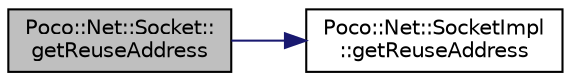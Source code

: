 digraph "Poco::Net::Socket::getReuseAddress"
{
 // LATEX_PDF_SIZE
  edge [fontname="Helvetica",fontsize="10",labelfontname="Helvetica",labelfontsize="10"];
  node [fontname="Helvetica",fontsize="10",shape=record];
  rankdir="LR";
  Node1 [label="Poco::Net::Socket::\lgetReuseAddress",height=0.2,width=0.4,color="black", fillcolor="grey75", style="filled", fontcolor="black",tooltip="Sets the value of the SO_REUSEADDR socket option."];
  Node1 -> Node2 [color="midnightblue",fontsize="10",style="solid",fontname="Helvetica"];
  Node2 [label="Poco::Net::SocketImpl\l::getReuseAddress",height=0.2,width=0.4,color="black", fillcolor="white", style="filled",URL="$classPoco_1_1Net_1_1SocketImpl.html#a5f3f9c10cbdb05c03455ac64ebb9787d",tooltip="Sets the value of the SO_REUSEADDR socket option."];
}
